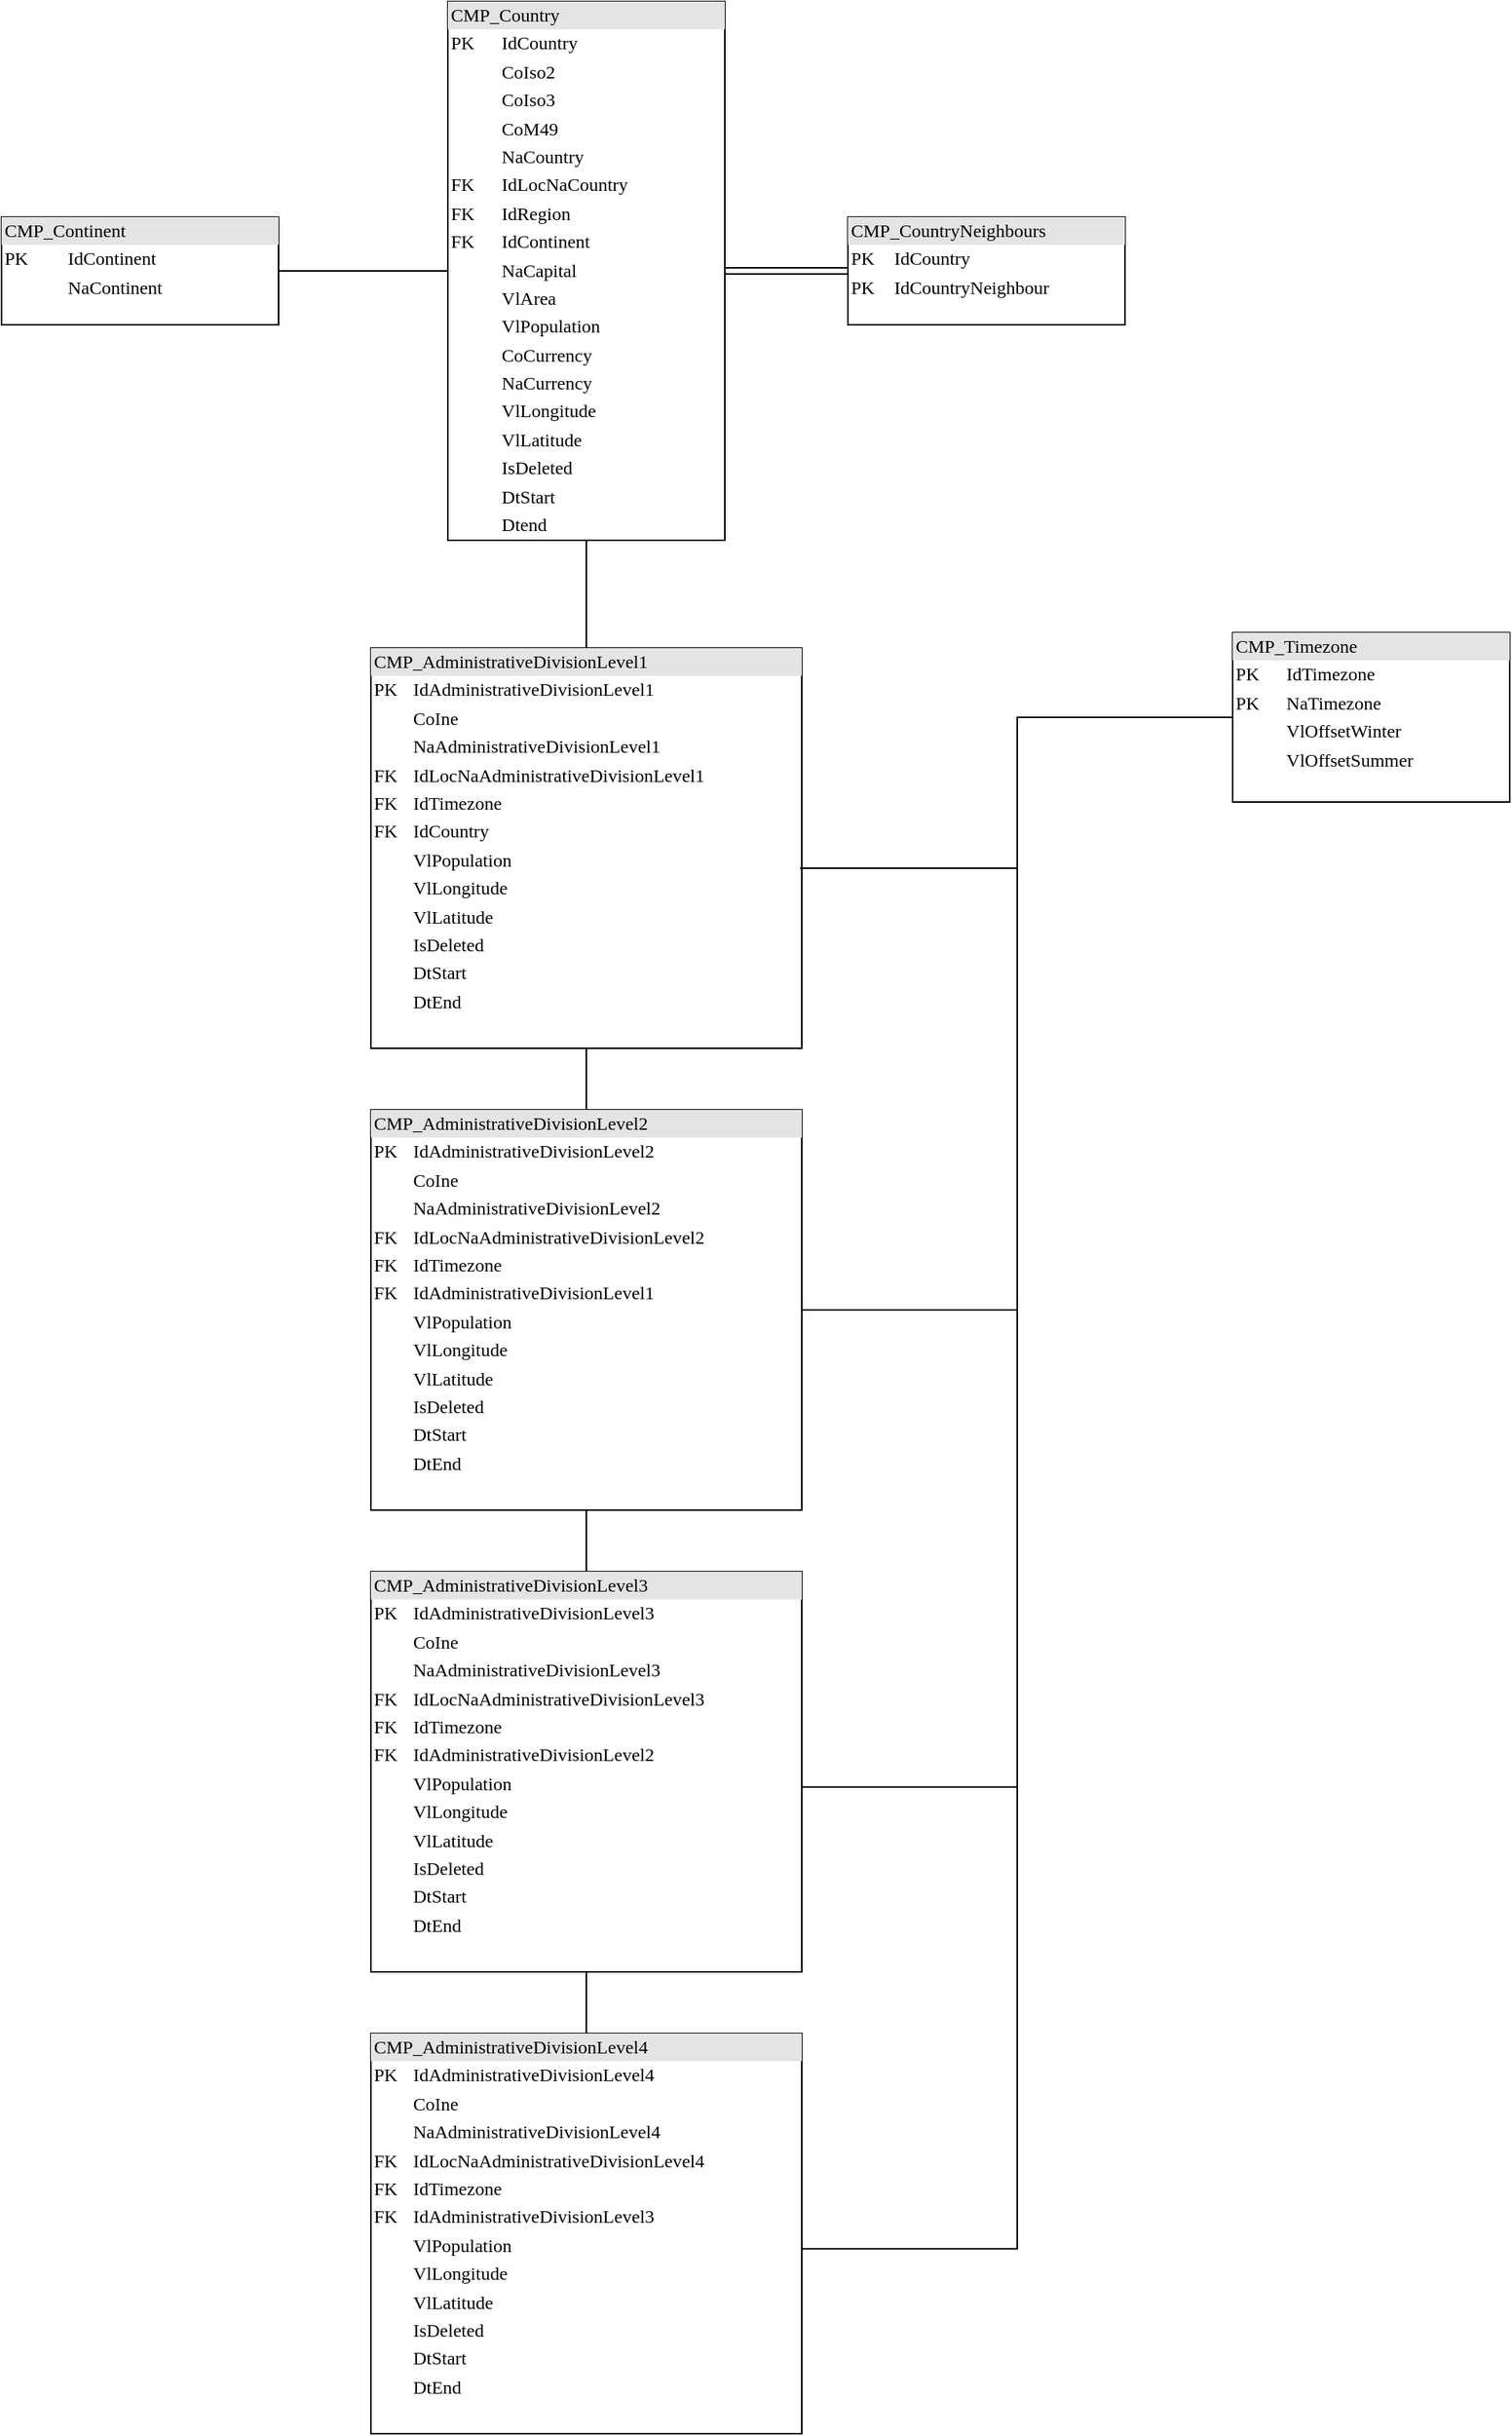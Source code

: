 <mxfile version="13.7.9" type="github">
  <diagram name="Page-1" id="2ca16b54-16f6-2749-3443-fa8db7711227">
    <mxGraphModel dx="2522" dy="762" grid="1" gridSize="10" guides="1" tooltips="1" connect="1" arrows="1" fold="1" page="1" pageScale="1" pageWidth="1100" pageHeight="850" background="#ffffff" math="0" shadow="0">
      <root>
        <mxCell id="0" />
        <mxCell id="1" parent="0" />
        <mxCell id="xBLFMSHuW-Dx7zJTYd9U-6" value="" style="edgeStyle=orthogonalEdgeStyle;rounded=0;orthogonalLoop=1;jettySize=auto;html=1;startArrow=none;startFill=0;endArrow=none;endFill=0;" edge="1" parent="1" source="2ed32ef02a7f4228-1" target="2ed32ef02a7f4228-5">
          <mxGeometry relative="1" as="geometry" />
        </mxCell>
        <mxCell id="2ed32ef02a7f4228-1" value="&lt;div style=&quot;box-sizing: border-box ; width: 100% ; background: #e4e4e4 ; padding: 2px&quot;&gt;CMP_Continent&lt;/div&gt;&lt;table style=&quot;width: 100% ; font-size: 1em&quot; cellpadding=&quot;2&quot; cellspacing=&quot;0&quot;&gt;&lt;tbody&gt;&lt;tr&gt;&lt;td&gt;PK&lt;/td&gt;&lt;td&gt;IdContinent&lt;/td&gt;&lt;/tr&gt;&lt;tr&gt;&lt;td&gt;&lt;br&gt;&lt;/td&gt;&lt;td&gt;NaContinent&lt;br&gt;&lt;/td&gt;&lt;/tr&gt;&lt;tr&gt;&lt;td&gt;&lt;/td&gt;&lt;td&gt;&lt;br&gt;&lt;/td&gt;&lt;/tr&gt;&lt;/tbody&gt;&lt;/table&gt;" style="verticalAlign=top;align=left;overflow=fill;html=1;rounded=0;shadow=0;comic=0;labelBackgroundColor=none;strokeWidth=1;fontFamily=Verdana;fontSize=12" parent="1" vertex="1">
          <mxGeometry x="-150" y="380" width="180" height="70" as="geometry" />
        </mxCell>
        <mxCell id="2ed32ef02a7f4228-4" value="&lt;div style=&quot;box-sizing: border-box ; width: 100% ; background: #e4e4e4 ; padding: 2px&quot;&gt;CMP_AdministrativeDivisionLevel1&lt;/div&gt;&lt;table style=&quot;width: 100% ; font-size: 1em&quot; cellpadding=&quot;2&quot; cellspacing=&quot;0&quot;&gt;&lt;tbody&gt;&lt;tr&gt;&lt;td&gt;PK&lt;/td&gt;&lt;td&gt;IdAdministrativeDivisionLevel1&lt;/td&gt;&lt;/tr&gt;&lt;tr&gt;&lt;td&gt;&lt;br&gt;&lt;/td&gt;&lt;td&gt;CoIne&lt;/td&gt;&lt;/tr&gt;&lt;tr&gt;&lt;td&gt;&lt;br&gt;&lt;/td&gt;&lt;td&gt;NaAdministrativeDivisionLevel1&lt;br&gt;&lt;/td&gt;&lt;/tr&gt;&lt;tr&gt;&lt;td&gt;FK&lt;/td&gt;&lt;td&gt;IdLocNaAdministrativeDivisionLevel1&lt;br&gt;&lt;/td&gt;&lt;/tr&gt;&lt;tr&gt;&lt;td&gt;FK&lt;/td&gt;&lt;td&gt;IdTimezone&lt;/td&gt;&lt;/tr&gt;&lt;tr&gt;&lt;td&gt;FK&lt;/td&gt;&lt;td&gt;IdCountry&lt;br&gt;&lt;/td&gt;&lt;/tr&gt;&lt;tr&gt;&lt;td&gt;&lt;br&gt;&lt;/td&gt;&lt;td&gt;VlPopulation&lt;/td&gt;&lt;/tr&gt;&lt;tr&gt;&lt;td&gt;&lt;br&gt;&lt;/td&gt;&lt;td&gt;VlLongitude&lt;/td&gt;&lt;/tr&gt;&lt;tr&gt;&lt;td&gt;&lt;br&gt;&lt;/td&gt;&lt;td&gt;VlLatitude&lt;/td&gt;&lt;/tr&gt;&lt;tr&gt;&lt;td&gt;&lt;br&gt;&lt;/td&gt;&lt;td&gt;IsDeleted&lt;/td&gt;&lt;/tr&gt;&lt;tr&gt;&lt;td&gt;&lt;br&gt;&lt;/td&gt;&lt;td&gt;DtStart&lt;/td&gt;&lt;/tr&gt;&lt;tr&gt;&lt;td&gt;&lt;br&gt;&lt;/td&gt;&lt;td&gt;DtEnd&lt;/td&gt;&lt;/tr&gt;&lt;/tbody&gt;&lt;/table&gt;" style="verticalAlign=top;align=left;overflow=fill;html=1;rounded=0;shadow=0;comic=0;labelBackgroundColor=none;strokeWidth=1;fontFamily=Verdana;fontSize=12" parent="1" vertex="1">
          <mxGeometry x="90" y="660" width="280" height="260" as="geometry" />
        </mxCell>
        <mxCell id="xBLFMSHuW-Dx7zJTYd9U-7" value="" style="edgeStyle=orthogonalEdgeStyle;rounded=0;orthogonalLoop=1;jettySize=auto;html=1;startArrow=none;startFill=0;endArrow=none;endFill=0;" edge="1" parent="1" source="2ed32ef02a7f4228-5" target="2ed32ef02a7f4228-4">
          <mxGeometry relative="1" as="geometry" />
        </mxCell>
        <mxCell id="xBLFMSHuW-Dx7zJTYd9U-14" value="" style="edgeStyle=orthogonalEdgeStyle;rounded=0;orthogonalLoop=1;jettySize=auto;html=1;startArrow=none;startFill=0;endArrow=none;endFill=0;shape=link;" edge="1" parent="1" source="2ed32ef02a7f4228-5" target="xBLFMSHuW-Dx7zJTYd9U-12">
          <mxGeometry relative="1" as="geometry" />
        </mxCell>
        <mxCell id="2ed32ef02a7f4228-5" value="&lt;div style=&quot;box-sizing: border-box ; width: 100% ; background: #e4e4e4 ; padding: 2px&quot;&gt;CMP_Country&lt;/div&gt;&lt;table style=&quot;width: 100% ; font-size: 1em&quot; cellpadding=&quot;2&quot; cellspacing=&quot;0&quot;&gt;&lt;tbody&gt;&lt;tr&gt;&lt;td&gt;PK&lt;/td&gt;&lt;td&gt;IdCountry&lt;/td&gt;&lt;/tr&gt;&lt;tr&gt;&lt;td&gt;&lt;br&gt;&lt;/td&gt;&lt;td&gt;CoIso2&lt;/td&gt;&lt;/tr&gt;&lt;tr&gt;&lt;td&gt;&lt;br&gt;&lt;/td&gt;&lt;td&gt;CoIso3&lt;/td&gt;&lt;/tr&gt;&lt;tr&gt;&lt;td&gt;&lt;/td&gt;&lt;td&gt;CoM49&lt;/td&gt;&lt;/tr&gt;&lt;tr&gt;&lt;td&gt;&lt;br&gt;&lt;/td&gt;&lt;td&gt;NaCountry&lt;/td&gt;&lt;/tr&gt;&lt;tr&gt;&lt;td&gt;FK&lt;/td&gt;&lt;td&gt;IdLocNaCountry&lt;/td&gt;&lt;/tr&gt;&lt;tr&gt;&lt;td&gt;FK&lt;/td&gt;&lt;td&gt;IdRegion&lt;/td&gt;&lt;/tr&gt;&lt;tr&gt;&lt;td&gt;FK&lt;/td&gt;&lt;td&gt;IdContinent&lt;/td&gt;&lt;/tr&gt;&lt;tr&gt;&lt;td&gt;&lt;br&gt;&lt;/td&gt;&lt;td&gt;NaCapital&lt;/td&gt;&lt;/tr&gt;&lt;tr&gt;&lt;td&gt;&lt;br&gt;&lt;/td&gt;&lt;td&gt;VlArea&lt;/td&gt;&lt;/tr&gt;&lt;tr&gt;&lt;td&gt;&lt;br&gt;&lt;/td&gt;&lt;td&gt;VlPopulation&lt;/td&gt;&lt;/tr&gt;&lt;tr&gt;&lt;td&gt;&lt;br&gt;&lt;/td&gt;&lt;td&gt;CoCurrency&lt;/td&gt;&lt;/tr&gt;&lt;tr&gt;&lt;td&gt;&lt;br&gt;&lt;/td&gt;&lt;td&gt;NaCurrency&lt;/td&gt;&lt;/tr&gt;&lt;tr&gt;&lt;td&gt;&lt;br&gt;&lt;/td&gt;&lt;td&gt;VlLongitude&lt;/td&gt;&lt;/tr&gt;&lt;tr&gt;&lt;td&gt;&lt;br&gt;&lt;/td&gt;&lt;td&gt;VlLatitude&lt;/td&gt;&lt;/tr&gt;&lt;tr&gt;&lt;td&gt;&lt;br&gt;&lt;/td&gt;&lt;td&gt;IsDeleted&lt;/td&gt;&lt;/tr&gt;&lt;tr&gt;&lt;td&gt;&lt;br&gt;&lt;/td&gt;&lt;td&gt;DtStart&lt;/td&gt;&lt;/tr&gt;&lt;tr&gt;&lt;td&gt;&lt;br&gt;&lt;/td&gt;&lt;td&gt;Dtend&lt;/td&gt;&lt;/tr&gt;&lt;/tbody&gt;&lt;/table&gt;" style="verticalAlign=top;align=left;overflow=fill;html=1;rounded=0;shadow=0;comic=0;labelBackgroundColor=none;strokeWidth=1;fontFamily=Verdana;fontSize=12" parent="1" vertex="1">
          <mxGeometry x="140" y="240" width="180" height="350" as="geometry" />
        </mxCell>
        <mxCell id="xBLFMSHuW-Dx7zJTYd9U-8" value="" style="edgeStyle=orthogonalEdgeStyle;rounded=0;orthogonalLoop=1;jettySize=auto;html=1;startArrow=none;startFill=0;endArrow=none;endFill=0;" edge="1" parent="1" source="xBLFMSHuW-Dx7zJTYd9U-2" target="2ed32ef02a7f4228-4">
          <mxGeometry relative="1" as="geometry" />
        </mxCell>
        <mxCell id="xBLFMSHuW-Dx7zJTYd9U-2" value="&lt;div style=&quot;box-sizing: border-box ; width: 100% ; background: #e4e4e4 ; padding: 2px&quot;&gt;CMP_AdministrativeDivisionLevel2&lt;/div&gt;&lt;table style=&quot;width: 100% ; font-size: 1em&quot; cellpadding=&quot;2&quot; cellspacing=&quot;0&quot;&gt;&lt;tbody&gt;&lt;tr&gt;&lt;td&gt;PK&lt;/td&gt;&lt;td&gt;IdAdministrativeDivisionLevel2&lt;/td&gt;&lt;/tr&gt;&lt;tr&gt;&lt;td&gt;&lt;br&gt;&lt;/td&gt;&lt;td&gt;CoIne&lt;/td&gt;&lt;/tr&gt;&lt;tr&gt;&lt;td&gt;&lt;br&gt;&lt;/td&gt;&lt;td&gt;NaAdministrativeDivisionLevel2&lt;br&gt;&lt;/td&gt;&lt;/tr&gt;&lt;tr&gt;&lt;td&gt;FK&lt;/td&gt;&lt;td&gt;IdLocNaAdministrativeDivisionLevel2&lt;br&gt;&lt;/td&gt;&lt;/tr&gt;&lt;tr&gt;&lt;td&gt;FK&lt;/td&gt;&lt;td&gt;IdTimezone&lt;/td&gt;&lt;/tr&gt;&lt;tr&gt;&lt;td&gt;FK&lt;/td&gt;&lt;td&gt;IdAdministrativeDivisionLevel1&lt;br&gt;&lt;/td&gt;&lt;/tr&gt;&lt;tr&gt;&lt;td&gt;&lt;br&gt;&lt;/td&gt;&lt;td&gt;VlPopulation&lt;/td&gt;&lt;/tr&gt;&lt;tr&gt;&lt;td&gt;&lt;br&gt;&lt;/td&gt;&lt;td&gt;VlLongitude&lt;/td&gt;&lt;/tr&gt;&lt;tr&gt;&lt;td&gt;&lt;br&gt;&lt;/td&gt;&lt;td&gt;VlLatitude&lt;/td&gt;&lt;/tr&gt;&lt;tr&gt;&lt;td&gt;&lt;br&gt;&lt;/td&gt;&lt;td&gt;IsDeleted&lt;/td&gt;&lt;/tr&gt;&lt;tr&gt;&lt;td&gt;&lt;br&gt;&lt;/td&gt;&lt;td&gt;DtStart&lt;/td&gt;&lt;/tr&gt;&lt;tr&gt;&lt;td&gt;&lt;br&gt;&lt;/td&gt;&lt;td&gt;DtEnd&lt;/td&gt;&lt;/tr&gt;&lt;/tbody&gt;&lt;/table&gt;" style="verticalAlign=top;align=left;overflow=fill;html=1;rounded=0;shadow=0;comic=0;labelBackgroundColor=none;strokeWidth=1;fontFamily=Verdana;fontSize=12" vertex="1" parent="1">
          <mxGeometry x="90" y="960" width="280" height="260" as="geometry" />
        </mxCell>
        <mxCell id="xBLFMSHuW-Dx7zJTYd9U-9" value="" style="edgeStyle=orthogonalEdgeStyle;rounded=0;orthogonalLoop=1;jettySize=auto;html=1;startArrow=none;startFill=0;endArrow=none;endFill=0;" edge="1" parent="1" source="xBLFMSHuW-Dx7zJTYd9U-3" target="xBLFMSHuW-Dx7zJTYd9U-2">
          <mxGeometry relative="1" as="geometry" />
        </mxCell>
        <mxCell id="xBLFMSHuW-Dx7zJTYd9U-3" value="&lt;div style=&quot;box-sizing: border-box ; width: 100% ; background: #e4e4e4 ; padding: 2px&quot;&gt;CMP_AdministrativeDivisionLevel3&lt;/div&gt;&lt;table style=&quot;width: 100% ; font-size: 1em&quot; cellpadding=&quot;2&quot; cellspacing=&quot;0&quot;&gt;&lt;tbody&gt;&lt;tr&gt;&lt;td&gt;PK&lt;/td&gt;&lt;td&gt;IdAdministrativeDivisionLevel3&lt;/td&gt;&lt;/tr&gt;&lt;tr&gt;&lt;td&gt;&lt;br&gt;&lt;/td&gt;&lt;td&gt;CoIne&lt;/td&gt;&lt;/tr&gt;&lt;tr&gt;&lt;td&gt;&lt;br&gt;&lt;/td&gt;&lt;td&gt;NaAdministrativeDivisionLevel3&lt;br&gt;&lt;/td&gt;&lt;/tr&gt;&lt;tr&gt;&lt;td&gt;FK&lt;/td&gt;&lt;td&gt;IdLocNaAdministrativeDivisionLevel3&lt;br&gt;&lt;/td&gt;&lt;/tr&gt;&lt;tr&gt;&lt;td&gt;FK&lt;/td&gt;&lt;td&gt;IdTimezone&lt;/td&gt;&lt;/tr&gt;&lt;tr&gt;&lt;td&gt;FK&lt;/td&gt;&lt;td&gt;IdAdministrativeDivisionLevel2&lt;br&gt;&lt;/td&gt;&lt;/tr&gt;&lt;tr&gt;&lt;td&gt;&lt;br&gt;&lt;/td&gt;&lt;td&gt;VlPopulation&lt;/td&gt;&lt;/tr&gt;&lt;tr&gt;&lt;td&gt;&lt;br&gt;&lt;/td&gt;&lt;td&gt;VlLongitude&lt;/td&gt;&lt;/tr&gt;&lt;tr&gt;&lt;td&gt;&lt;br&gt;&lt;/td&gt;&lt;td&gt;VlLatitude&lt;/td&gt;&lt;/tr&gt;&lt;tr&gt;&lt;td&gt;&lt;br&gt;&lt;/td&gt;&lt;td&gt;IsDeleted&lt;/td&gt;&lt;/tr&gt;&lt;tr&gt;&lt;td&gt;&lt;br&gt;&lt;/td&gt;&lt;td&gt;DtStart&lt;/td&gt;&lt;/tr&gt;&lt;tr&gt;&lt;td&gt;&lt;br&gt;&lt;/td&gt;&lt;td&gt;DtEnd&lt;/td&gt;&lt;/tr&gt;&lt;/tbody&gt;&lt;/table&gt;" style="verticalAlign=top;align=left;overflow=fill;html=1;rounded=0;shadow=0;comic=0;labelBackgroundColor=none;strokeWidth=1;fontFamily=Verdana;fontSize=12" vertex="1" parent="1">
          <mxGeometry x="90" y="1260" width="280" height="260" as="geometry" />
        </mxCell>
        <mxCell id="xBLFMSHuW-Dx7zJTYd9U-10" value="" style="edgeStyle=orthogonalEdgeStyle;rounded=0;orthogonalLoop=1;jettySize=auto;html=1;startArrow=none;startFill=0;endArrow=none;endFill=0;" edge="1" parent="1" source="xBLFMSHuW-Dx7zJTYd9U-4" target="xBLFMSHuW-Dx7zJTYd9U-3">
          <mxGeometry relative="1" as="geometry" />
        </mxCell>
        <mxCell id="xBLFMSHuW-Dx7zJTYd9U-4" value="&lt;div style=&quot;box-sizing: border-box ; width: 100% ; background: #e4e4e4 ; padding: 2px&quot;&gt;CMP_AdministrativeDivisionLevel4&lt;/div&gt;&lt;table style=&quot;width: 100% ; font-size: 1em&quot; cellpadding=&quot;2&quot; cellspacing=&quot;0&quot;&gt;&lt;tbody&gt;&lt;tr&gt;&lt;td&gt;PK&lt;/td&gt;&lt;td&gt;IdAdministrativeDivisionLevel4&lt;/td&gt;&lt;/tr&gt;&lt;tr&gt;&lt;td&gt;&lt;br&gt;&lt;/td&gt;&lt;td&gt;CoIne&lt;/td&gt;&lt;/tr&gt;&lt;tr&gt;&lt;td&gt;&lt;br&gt;&lt;/td&gt;&lt;td&gt;NaAdministrativeDivisionLevel4&lt;br&gt;&lt;/td&gt;&lt;/tr&gt;&lt;tr&gt;&lt;td&gt;FK&lt;/td&gt;&lt;td&gt;IdLocNaAdministrativeDivisionLevel4&lt;br&gt;&lt;/td&gt;&lt;/tr&gt;&lt;tr&gt;&lt;td&gt;FK&lt;/td&gt;&lt;td&gt;IdTimezone&lt;/td&gt;&lt;/tr&gt;&lt;tr&gt;&lt;td&gt;FK&lt;/td&gt;&lt;td&gt;IdAdministrativeDivisionLevel3&lt;br&gt;&lt;/td&gt;&lt;/tr&gt;&lt;tr&gt;&lt;td&gt;&lt;br&gt;&lt;/td&gt;&lt;td&gt;VlPopulation&lt;/td&gt;&lt;/tr&gt;&lt;tr&gt;&lt;td&gt;&lt;br&gt;&lt;/td&gt;&lt;td&gt;VlLongitude&lt;/td&gt;&lt;/tr&gt;&lt;tr&gt;&lt;td&gt;&lt;br&gt;&lt;/td&gt;&lt;td&gt;VlLatitude&lt;/td&gt;&lt;/tr&gt;&lt;tr&gt;&lt;td&gt;&lt;br&gt;&lt;/td&gt;&lt;td&gt;IsDeleted&lt;/td&gt;&lt;/tr&gt;&lt;tr&gt;&lt;td&gt;&lt;br&gt;&lt;/td&gt;&lt;td&gt;DtStart&lt;/td&gt;&lt;/tr&gt;&lt;tr&gt;&lt;td&gt;&lt;br&gt;&lt;/td&gt;&lt;td&gt;DtEnd&lt;/td&gt;&lt;/tr&gt;&lt;/tbody&gt;&lt;/table&gt;" style="verticalAlign=top;align=left;overflow=fill;html=1;rounded=0;shadow=0;comic=0;labelBackgroundColor=none;strokeWidth=1;fontFamily=Verdana;fontSize=12" vertex="1" parent="1">
          <mxGeometry x="90" y="1560" width="280" height="260" as="geometry" />
        </mxCell>
        <mxCell id="xBLFMSHuW-Dx7zJTYd9U-12" value="&lt;div style=&quot;box-sizing: border-box ; width: 100% ; background: #e4e4e4 ; padding: 2px&quot;&gt;CMP_CountryNeighbours&lt;/div&gt;&lt;table style=&quot;width: 100% ; font-size: 1em&quot; cellpadding=&quot;2&quot; cellspacing=&quot;0&quot;&gt;&lt;tbody&gt;&lt;tr&gt;&lt;td&gt;PK&lt;/td&gt;&lt;td&gt;IdCountry&lt;/td&gt;&lt;/tr&gt;&lt;tr&gt;&lt;td&gt;PK&lt;/td&gt;&lt;td&gt;IdCountryNeighbour&lt;br&gt;&lt;/td&gt;&lt;/tr&gt;&lt;tr&gt;&lt;td&gt;&lt;/td&gt;&lt;td&gt;&lt;br&gt;&lt;/td&gt;&lt;/tr&gt;&lt;/tbody&gt;&lt;/table&gt;" style="verticalAlign=top;align=left;overflow=fill;html=1;rounded=0;shadow=0;comic=0;labelBackgroundColor=none;strokeWidth=1;fontFamily=Verdana;fontSize=12" vertex="1" parent="1">
          <mxGeometry x="400" y="380" width="180" height="70" as="geometry" />
        </mxCell>
        <mxCell id="xBLFMSHuW-Dx7zJTYd9U-16" style="edgeStyle=orthogonalEdgeStyle;rounded=0;orthogonalLoop=1;jettySize=auto;html=1;exitX=0;exitY=0.5;exitDx=0;exitDy=0;entryX=0.996;entryY=0.55;entryDx=0;entryDy=0;entryPerimeter=0;startArrow=none;startFill=0;endArrow=none;endFill=0;" edge="1" parent="1" source="xBLFMSHuW-Dx7zJTYd9U-15" target="2ed32ef02a7f4228-4">
          <mxGeometry relative="1" as="geometry" />
        </mxCell>
        <mxCell id="xBLFMSHuW-Dx7zJTYd9U-17" style="edgeStyle=orthogonalEdgeStyle;rounded=0;orthogonalLoop=1;jettySize=auto;html=1;exitX=0;exitY=0.5;exitDx=0;exitDy=0;entryX=1;entryY=0.5;entryDx=0;entryDy=0;startArrow=none;startFill=0;endArrow=none;endFill=0;" edge="1" parent="1" source="xBLFMSHuW-Dx7zJTYd9U-15" target="xBLFMSHuW-Dx7zJTYd9U-2">
          <mxGeometry relative="1" as="geometry" />
        </mxCell>
        <mxCell id="xBLFMSHuW-Dx7zJTYd9U-18" style="edgeStyle=orthogonalEdgeStyle;rounded=0;orthogonalLoop=1;jettySize=auto;html=1;exitX=0;exitY=0.5;exitDx=0;exitDy=0;entryX=1;entryY=0.538;entryDx=0;entryDy=0;entryPerimeter=0;startArrow=none;startFill=0;endArrow=none;endFill=0;" edge="1" parent="1" source="xBLFMSHuW-Dx7zJTYd9U-15" target="xBLFMSHuW-Dx7zJTYd9U-3">
          <mxGeometry relative="1" as="geometry" />
        </mxCell>
        <mxCell id="xBLFMSHuW-Dx7zJTYd9U-19" style="edgeStyle=orthogonalEdgeStyle;rounded=0;orthogonalLoop=1;jettySize=auto;html=1;exitX=0;exitY=0.5;exitDx=0;exitDy=0;entryX=1;entryY=0.538;entryDx=0;entryDy=0;entryPerimeter=0;startArrow=none;startFill=0;endArrow=none;endFill=0;" edge="1" parent="1" source="xBLFMSHuW-Dx7zJTYd9U-15" target="xBLFMSHuW-Dx7zJTYd9U-4">
          <mxGeometry relative="1" as="geometry" />
        </mxCell>
        <mxCell id="xBLFMSHuW-Dx7zJTYd9U-15" value="&lt;div style=&quot;box-sizing: border-box ; width: 100% ; background: #e4e4e4 ; padding: 2px&quot;&gt;CMP_Timezone&lt;/div&gt;&lt;table style=&quot;width: 100% ; font-size: 1em&quot; cellpadding=&quot;2&quot; cellspacing=&quot;0&quot;&gt;&lt;tbody&gt;&lt;tr&gt;&lt;td&gt;PK&lt;/td&gt;&lt;td&gt;IdTimezone&lt;/td&gt;&lt;/tr&gt;&lt;tr&gt;&lt;td&gt;PK&lt;/td&gt;&lt;td&gt;NaTimezone&lt;br&gt;&lt;/td&gt;&lt;/tr&gt;&lt;tr&gt;&lt;td&gt;&lt;br&gt;&lt;/td&gt;&lt;td&gt;VlOffsetWinter&lt;br&gt;&lt;/td&gt;&lt;/tr&gt;&lt;tr&gt;&lt;td&gt;&lt;br&gt;&lt;/td&gt;&lt;td&gt;VlOffsetSummer&lt;br&gt;&lt;/td&gt;&lt;/tr&gt;&lt;tr&gt;&lt;td&gt;&lt;/td&gt;&lt;td&gt;&lt;br&gt;&lt;/td&gt;&lt;/tr&gt;&lt;/tbody&gt;&lt;/table&gt;" style="verticalAlign=top;align=left;overflow=fill;html=1;rounded=0;shadow=0;comic=0;labelBackgroundColor=none;strokeWidth=1;fontFamily=Verdana;fontSize=12" vertex="1" parent="1">
          <mxGeometry x="650" y="650" width="180" height="110" as="geometry" />
        </mxCell>
      </root>
    </mxGraphModel>
  </diagram>
</mxfile>
